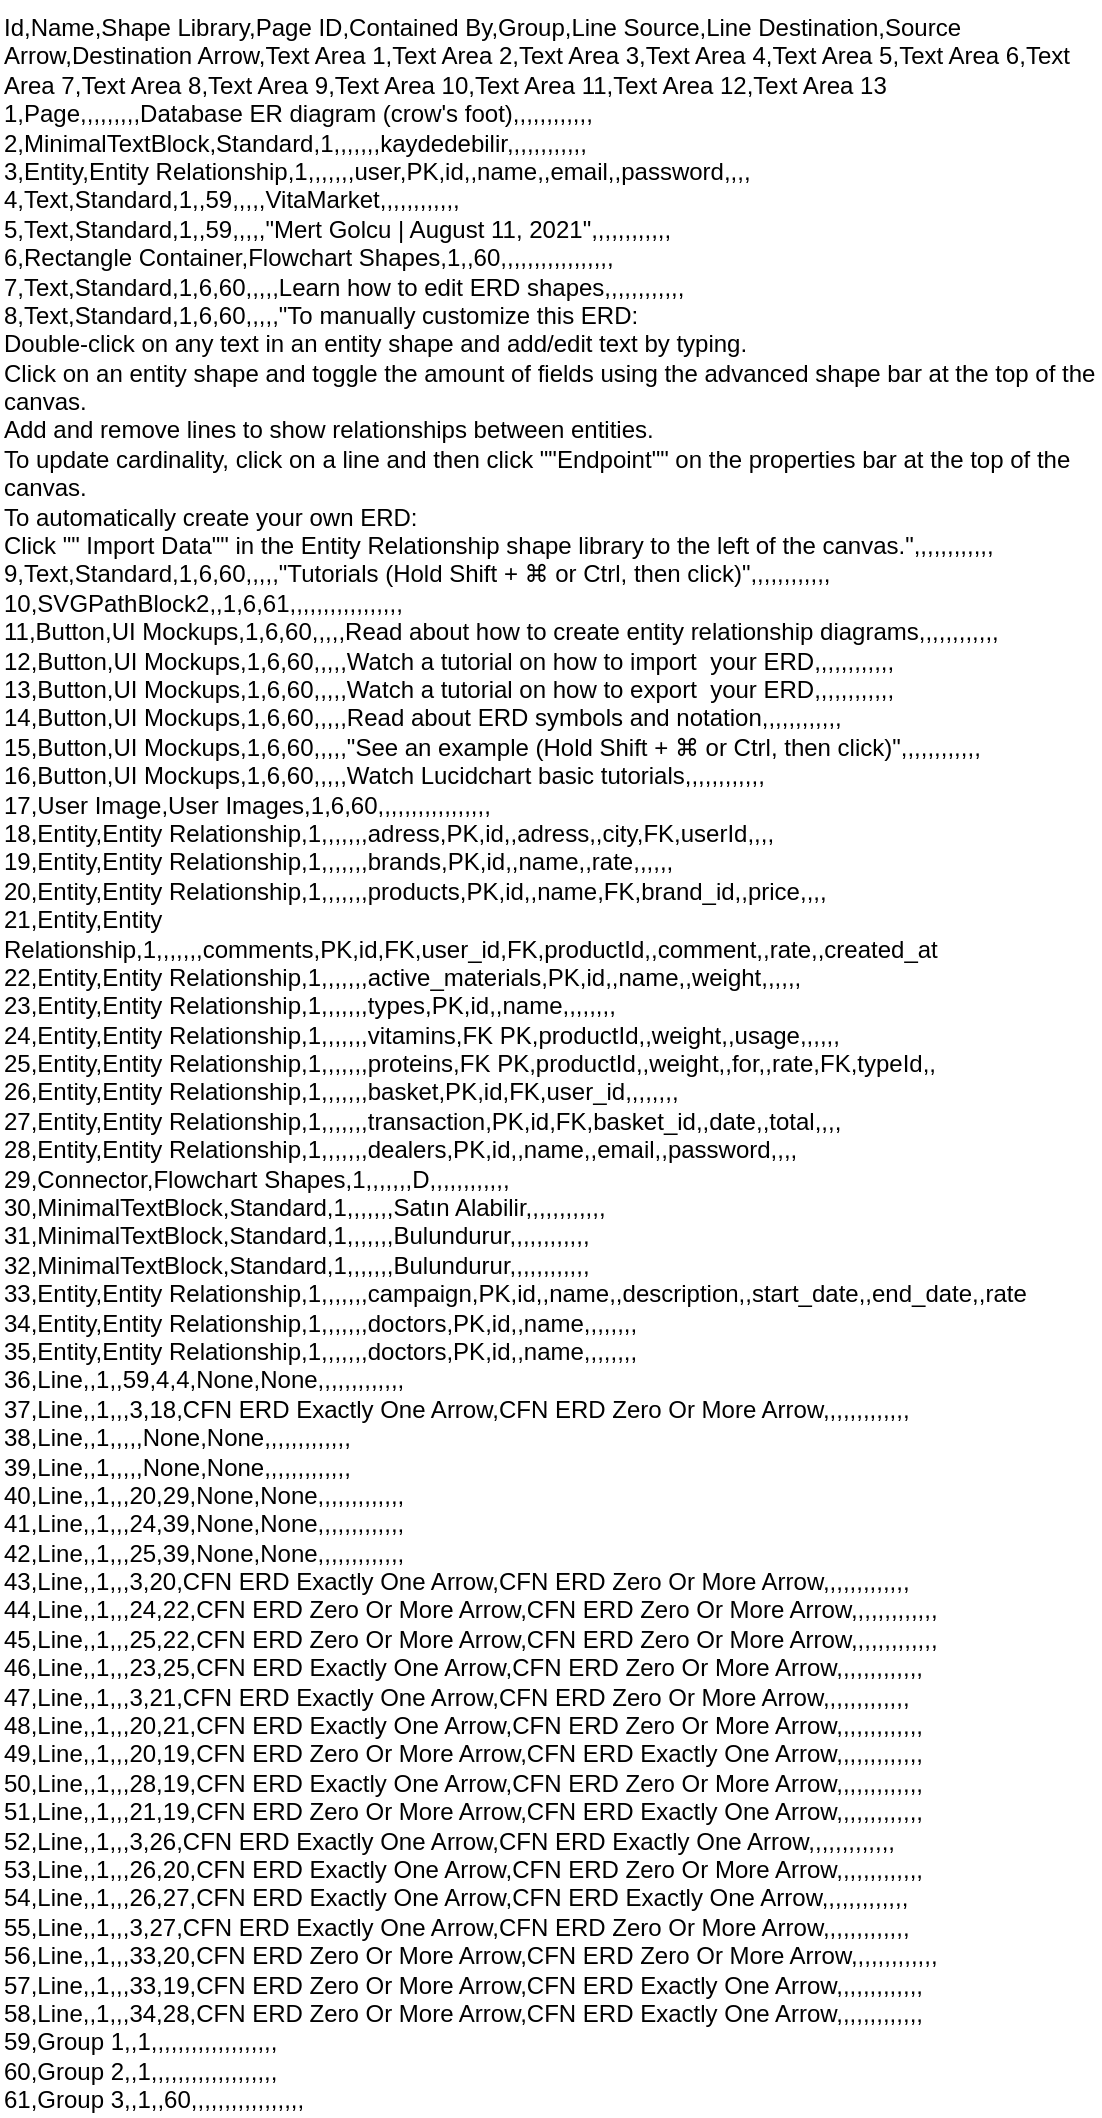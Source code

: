 <mxfile version="14.9.3" type="device"><diagram id="rN2mnMZ1QNABKaHg8q_y" name="Page-1"><mxGraphModel dx="946" dy="557" grid="1" gridSize="10" guides="1" tooltips="1" connect="1" arrows="1" fold="1" page="1" pageScale="1" pageWidth="850" pageHeight="1100" math="0" shadow="0"><root><mxCell id="0"/><mxCell id="1" parent="0"/><mxCell id="_5KeJPRzkUjw6ts5gbKa-1" value="Id,Name,Shape Library,Page ID,Contained By,Group,Line Source,Line Destination,Source Arrow,Destination Arrow,Text Area 1,Text Area 2,Text Area 3,Text Area 4,Text Area 5,Text Area 6,Text Area 7,Text Area 8,Text Area 9,Text Area 10,Text Area 11,Text Area 12,Text Area 13&#10;1,Page,,,,,,,,,Database ER diagram (crow's foot),,,,,,,,,,,,&#10;2,MinimalTextBlock,Standard,1,,,,,,,kaydedebilir,,,,,,,,,,,,&#10;3,Entity,Entity Relationship,1,,,,,,,user,PK,id,,name,,email,,password,,,,&#10;4,Text,Standard,1,,59,,,,,VitaMarket,,,,,,,,,,,,&#10;5,Text,Standard,1,,59,,,,,&quot;Mert Golcu  |  August 11, 2021&quot;,,,,,,,,,,,,&#10;6,Rectangle Container,Flowchart Shapes,1,,60,,,,,,,,,,,,,,,,,&#10;7,Text,Standard,1,6,60,,,,,Learn how to edit ERD shapes,,,,,,,,,,,,&#10;8,Text,Standard,1,6,60,,,,,&quot;To manually customize this ERD:&#10;Double-click on any text in an entity shape and add/edit text by typing.&#10;Click on an entity shape and toggle the amount of fields using the advanced shape bar at the top of the canvas.&#10;Add and remove lines to show relationships between entities.&#10;To update cardinality, click on a line and then click &quot;&quot;Endpoint&quot;&quot; on the properties bar at the top of the canvas.  &#10;To automatically create your own ERD:&#10;Click &quot;&quot;     Import Data&quot;&quot; in the Entity Relationship shape library to the left of the canvas.&quot;,,,,,,,,,,,,&#10;9,Text,Standard,1,6,60,,,,,&quot;Tutorials (Hold Shift + ⌘ or Ctrl, then click)&quot;,,,,,,,,,,,,&#10;10,SVGPathBlock2,,1,6,61,,,,,,,,,,,,,,,,,&#10;11,Button,UI Mockups,1,6,60,,,,,Read about how to create entity relationship diagrams,,,,,,,,,,,,&#10;12,Button,UI Mockups,1,6,60,,,,,Watch a tutorial on how to import  your ERD,,,,,,,,,,,,&#10;13,Button,UI Mockups,1,6,60,,,,,Watch a tutorial on how to export  your ERD,,,,,,,,,,,,&#10;14,Button,UI Mockups,1,6,60,,,,,Read about ERD symbols and notation,,,,,,,,,,,,&#10;15,Button,UI Mockups,1,6,60,,,,,&quot;See an example (Hold Shift + ⌘ or Ctrl, then click)&quot;,,,,,,,,,,,,&#10;16,Button,UI Mockups,1,6,60,,,,,Watch Lucidchart basic tutorials,,,,,,,,,,,,&#10;17,User Image,User Images,1,6,60,,,,,,,,,,,,,,,,,&#10;18,Entity,Entity Relationship,1,,,,,,,adress,PK,id,,adress,,city,FK,userId,,,,&#10;19,Entity,Entity Relationship,1,,,,,,,brands,PK,id,,name,,rate,,,,,,&#10;20,Entity,Entity Relationship,1,,,,,,,products,PK,id,,name,FK,brand_id,,price,,,,&#10;21,Entity,Entity Relationship,1,,,,,,,comments,PK,id,FK,user_id,FK,productId,,comment,,rate,,created_at&#10;22,Entity,Entity Relationship,1,,,,,,,active_materials,PK,id,,name,,weight,,,,,,&#10;23,Entity,Entity Relationship,1,,,,,,,types,PK,id,,name,,,,,,,,&#10;24,Entity,Entity Relationship,1,,,,,,,vitamins,FK PK,productId,,weight,,usage,,,,,,&#10;25,Entity,Entity Relationship,1,,,,,,,proteins,FK PK,productId,,weight,,for,,rate,FK,typeId,,&#10;26,Entity,Entity Relationship,1,,,,,,,basket,PK,id,FK,user_id,,,,,,,,&#10;27,Entity,Entity Relationship,1,,,,,,,transaction,PK,id,FK,basket_id,,date,,total,,,,&#10;28,Entity,Entity Relationship,1,,,,,,,dealers,PK,id,,name,,email,,password,,,,&#10;29,Connector,Flowchart Shapes,1,,,,,,,D,,,,,,,,,,,,&#10;30,MinimalTextBlock,Standard,1,,,,,,,Satın Alabilir,,,,,,,,,,,,&#10;31,MinimalTextBlock,Standard,1,,,,,,,Bulundurur,,,,,,,,,,,,&#10;32,MinimalTextBlock,Standard,1,,,,,,,Bulundurur,,,,,,,,,,,,&#10;33,Entity,Entity Relationship,1,,,,,,,campaign,PK,id,,name,,description,,start_date,,end_date,,rate&#10;34,Entity,Entity Relationship,1,,,,,,,doctors,PK,id,,name,,,,,,,,&#10;35,Entity,Entity Relationship,1,,,,,,,doctors,PK,id,,name,,,,,,,,&#10;36,Line,,1,,59,4,4,None,None,,,,,,,,,,,,,&#10;37,Line,,1,,,3,18,CFN ERD Exactly One Arrow,CFN ERD Zero Or More Arrow,,,,,,,,,,,,,&#10;38,Line,,1,,,,,None,None,,,,,,,,,,,,,&#10;39,Line,,1,,,,,None,None,,,,,,,,,,,,,&#10;40,Line,,1,,,20,29,None,None,,,,,,,,,,,,,&#10;41,Line,,1,,,24,39,None,None,,,,,,,,,,,,,&#10;42,Line,,1,,,25,39,None,None,,,,,,,,,,,,,&#10;43,Line,,1,,,3,20,CFN ERD Exactly One Arrow,CFN ERD Zero Or More Arrow,,,,,,,,,,,,,&#10;44,Line,,1,,,24,22,CFN ERD Zero Or More Arrow,CFN ERD Zero Or More Arrow,,,,,,,,,,,,,&#10;45,Line,,1,,,25,22,CFN ERD Zero Or More Arrow,CFN ERD Zero Or More Arrow,,,,,,,,,,,,,&#10;46,Line,,1,,,23,25,CFN ERD Exactly One Arrow,CFN ERD Zero Or More Arrow,,,,,,,,,,,,,&#10;47,Line,,1,,,3,21,CFN ERD Exactly One Arrow,CFN ERD Zero Or More Arrow,,,,,,,,,,,,,&#10;48,Line,,1,,,20,21,CFN ERD Exactly One Arrow,CFN ERD Zero Or More Arrow,,,,,,,,,,,,,&#10;49,Line,,1,,,20,19,CFN ERD Zero Or More Arrow,CFN ERD Exactly One Arrow,,,,,,,,,,,,,&#10;50,Line,,1,,,28,19,CFN ERD Exactly One Arrow,CFN ERD Zero Or More Arrow,,,,,,,,,,,,,&#10;51,Line,,1,,,21,19,CFN ERD Zero Or More Arrow,CFN ERD Exactly One Arrow,,,,,,,,,,,,,&#10;52,Line,,1,,,3,26,CFN ERD Exactly One Arrow,CFN ERD Exactly One Arrow,,,,,,,,,,,,,&#10;53,Line,,1,,,26,20,CFN ERD Exactly One Arrow,CFN ERD Zero Or More Arrow,,,,,,,,,,,,,&#10;54,Line,,1,,,26,27,CFN ERD Exactly One Arrow,CFN ERD Exactly One Arrow,,,,,,,,,,,,,&#10;55,Line,,1,,,3,27,CFN ERD Exactly One Arrow,CFN ERD Zero Or More Arrow,,,,,,,,,,,,,&#10;56,Line,,1,,,33,20,CFN ERD Zero Or More Arrow,CFN ERD Zero Or More Arrow,,,,,,,,,,,,,&#10;57,Line,,1,,,33,19,CFN ERD Zero Or More Arrow,CFN ERD Exactly One Arrow,,,,,,,,,,,,,&#10;58,Line,,1,,,34,28,CFN ERD Zero Or More Arrow,CFN ERD Exactly One Arrow,,,,,,,,,,,,,&#10;59,Group 1,,1,,,,,,,,,,,,,,,,,,,&#10;60,Group 2,,1,,,,,,,,,,,,,,,,,,,&#10;61,Group 3,,1,,60,,,,,,,,,,,,,,,,," style="text;whiteSpace=wrap;html=1;" vertex="1" parent="1"><mxGeometry width="550" height="1040" as="geometry"/></mxCell></root></mxGraphModel></diagram></mxfile>